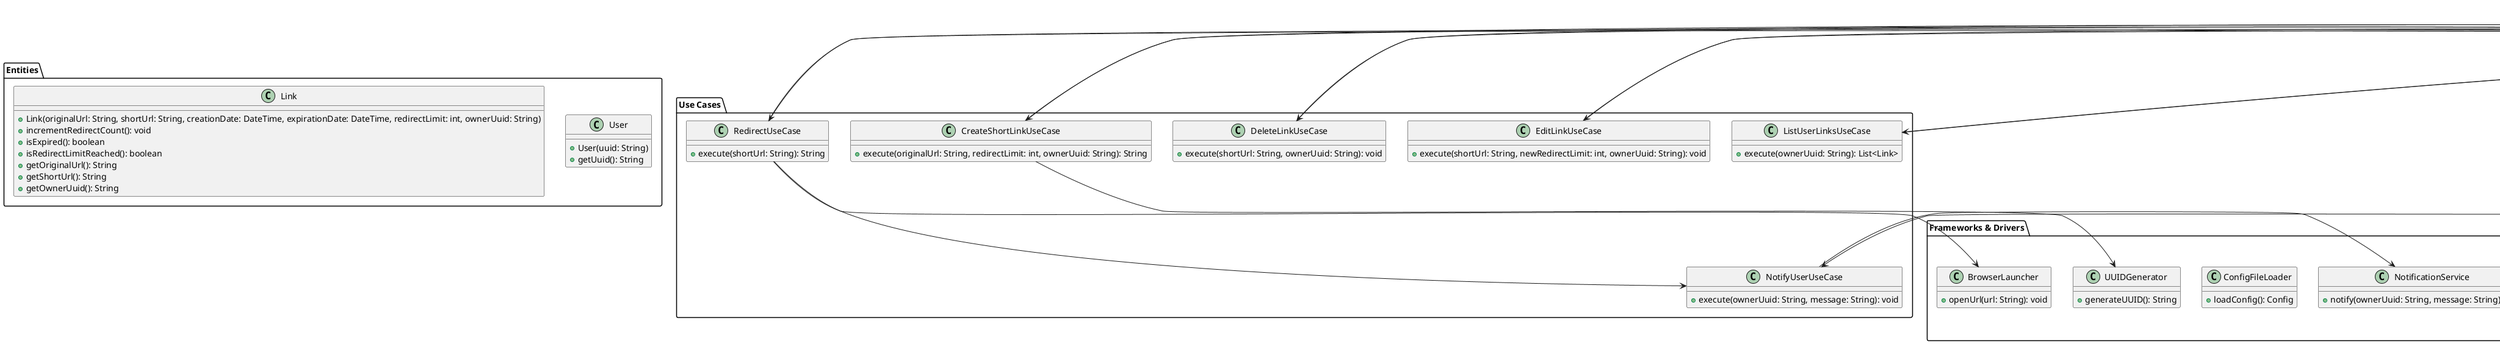 @startuml
!define RECTANGLE package

' Define the layers as packages
package "Entities" {
    class User {
        +User(uuid: String)
        +getUuid(): String
    }

    class Link {
        +Link(originalUrl: String, shortUrl: String, creationDate: DateTime, expirationDate: DateTime, redirectLimit: int, ownerUuid: String)
        +incrementRedirectCount(): void
        +isExpired(): boolean
        +isRedirectLimitReached(): boolean
        +getOriginalUrl(): String
        +getShortUrl(): String
        +getOwnerUuid(): String
    }
}

package "Use Cases" {
    class CreateShortLinkUseCase {
        +execute(originalUrl: String, redirectLimit: int, ownerUuid: String): String
    }

    class EditLinkUseCase {
        +execute(shortUrl: String, newRedirectLimit: int, ownerUuid: String): void
    }

    class DeleteLinkUseCase {
        +execute(shortUrl: String, ownerUuid: String): void
    }

    class RedirectUseCase {
        +execute(shortUrl: String): String
    }

    class ListUserLinksUseCase {
        +execute(ownerUuid: String): List<Link>
    }

    class NotifyUserUseCase {
        +execute(ownerUuid: String, message: String): void
    }
}

package "Interface Adapters" {
    interface LinkRepository {
        +save(link: Link): void
        +findByShortUrl(shortUrl: String): Link
        +findAllByOwnerUuid(ownerUuid: String): List<Link>
        +delete(link: Link): void
        +update(link: Link): void
    }

    interface UserRepository {
        +save(user: User): void
        +findByUuid(uuid: String): User
    }

    class LinkController {
        +createLink(originalUrl: String, redirectLimit: int): void
        +editLink(shortUrl: String, newRedirectLimit: int): void
        +deleteLink(shortUrl: String): void
        +listLinks(): void
        +redirect(shortUrl: String): void
    }

    class UserController {
        +getOrCreateUser(): User
    }

    class ConsolePresenter {
        +displayMessage(message: String): void
        +displayLink(link: Link): void
        +displayLinks(links: List<Link>): void
        +displayError(errorMessage: String): void
    }
}

package "Frameworks & Drivers" {
    class ConsoleUI {
        +start(): void
        +processCommand(command: String): void
    }

    class InMemoryLinkRepository {
        +save(link: Link): void
        +findByShortUrl(shortUrl: String): Link
        +findAllByOwnerUuid(ownerUuid: String): List<Link>
        +delete(link: Link): void
        +update(link: Link): void
    }

    class InMemoryUserRepository {
        +save(user: User): void
        +findByUuid(uuid: String): User
    }

    class NotificationService {
        +notify(ownerUuid: String, message: String): void
    }

    class ConfigFileLoader {
        +loadConfig(): Config
    }

    class UUIDGenerator {
        +generateUUID(): String
    }

    class BrowserLauncher {
        +openUrl(url: String): void
    }
}

' Define dependencies
LinkController --> CreateShortLinkUseCase
LinkController --> EditLinkUseCase
LinkController --> DeleteLinkUseCase
LinkController --> ListUserLinksUseCase
LinkController --> RedirectUseCase

UserController --> NotifyUserUseCase

CreateShortLinkUseCase --> LinkRepository
CreateShortLinkUseCase --> UUIDGenerator

EditLinkUseCase --> LinkRepository

DeleteLinkUseCase --> LinkRepository

RedirectUseCase --> LinkRepository
RedirectUseCase --> BrowserLauncher
RedirectUseCase --> NotifyUserUseCase

ListUserLinksUseCase --> LinkRepository

NotifyUserUseCase --> NotificationService

LinkRepository <|.. InMemoryLinkRepository
UserRepository <|.. InMemoryUserRepository

LinkController --> ConsolePresenter
UserController --> ConsolePresenter

ConsoleUI --> LinkController
ConsoleUI --> UserController

@enduml

